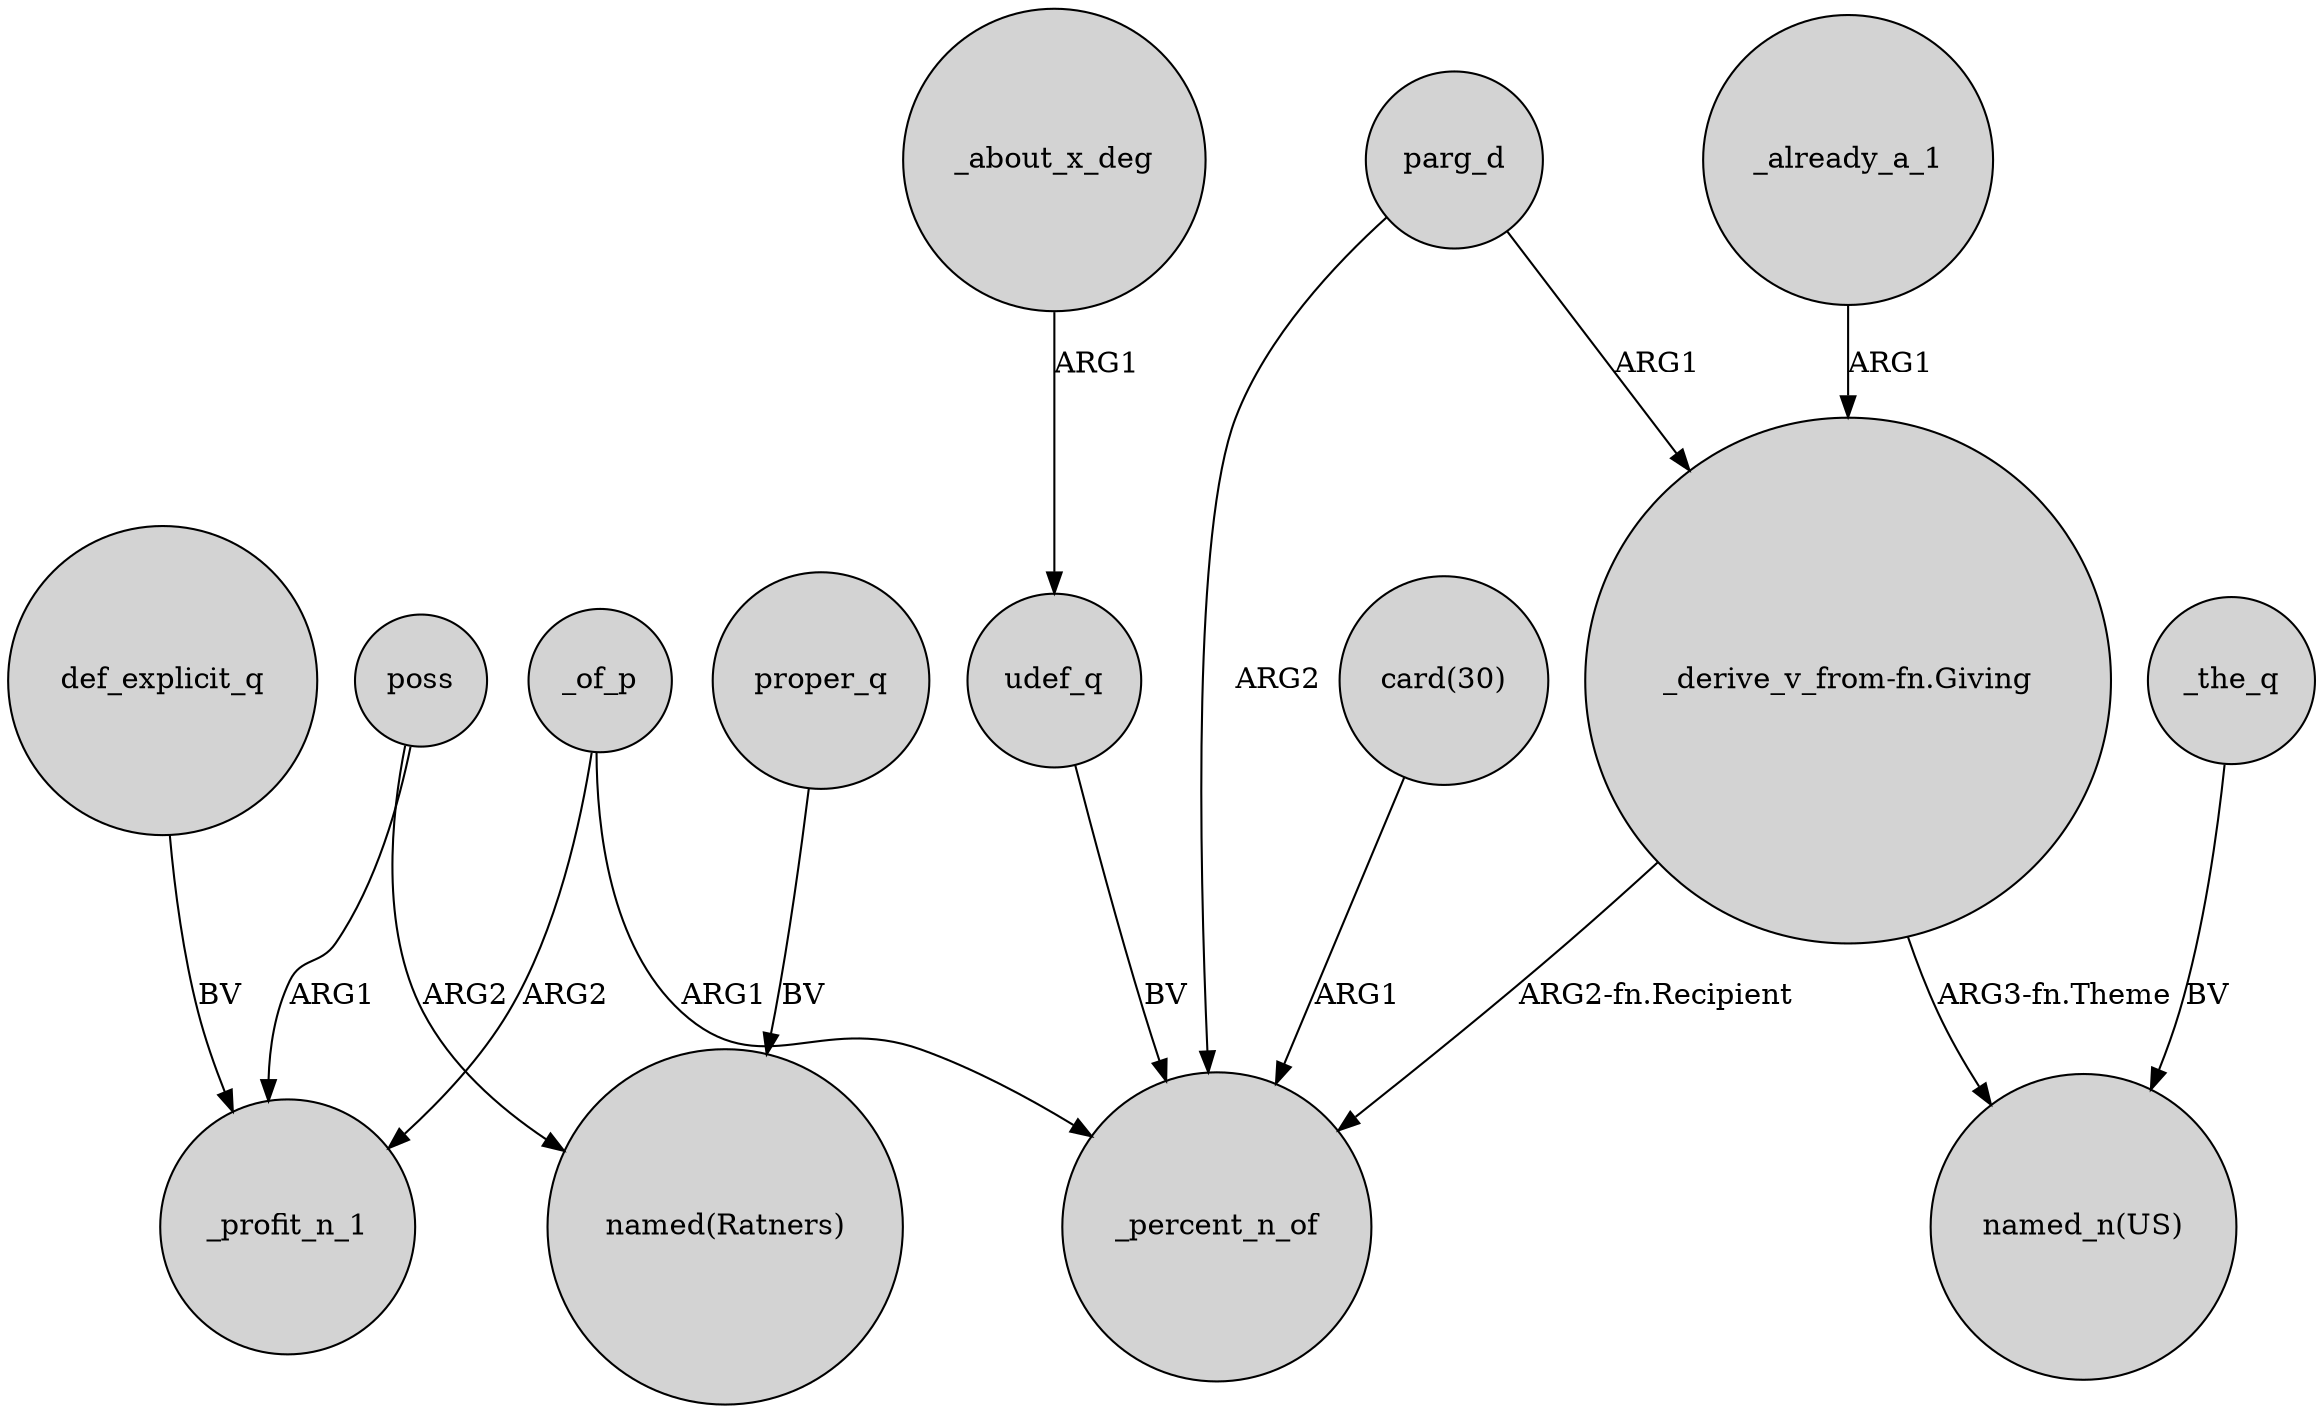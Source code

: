 digraph {
	node [shape=circle style=filled]
	udef_q -> _percent_n_of [label=BV]
	poss -> _profit_n_1 [label=ARG1]
	def_explicit_q -> _profit_n_1 [label=BV]
	_of_p -> _profit_n_1 [label=ARG2]
	proper_q -> "named(Ratners)" [label=BV]
	_of_p -> _percent_n_of [label=ARG1]
	"card(30)" -> _percent_n_of [label=ARG1]
	_already_a_1 -> "_derive_v_from-fn.Giving" [label=ARG1]
	_the_q -> "named_n(US)" [label=BV]
	parg_d -> "_derive_v_from-fn.Giving" [label=ARG1]
	"_derive_v_from-fn.Giving" -> _percent_n_of [label="ARG2-fn.Recipient"]
	parg_d -> _percent_n_of [label=ARG2]
	_about_x_deg -> udef_q [label=ARG1]
	poss -> "named(Ratners)" [label=ARG2]
	"_derive_v_from-fn.Giving" -> "named_n(US)" [label="ARG3-fn.Theme"]
}
